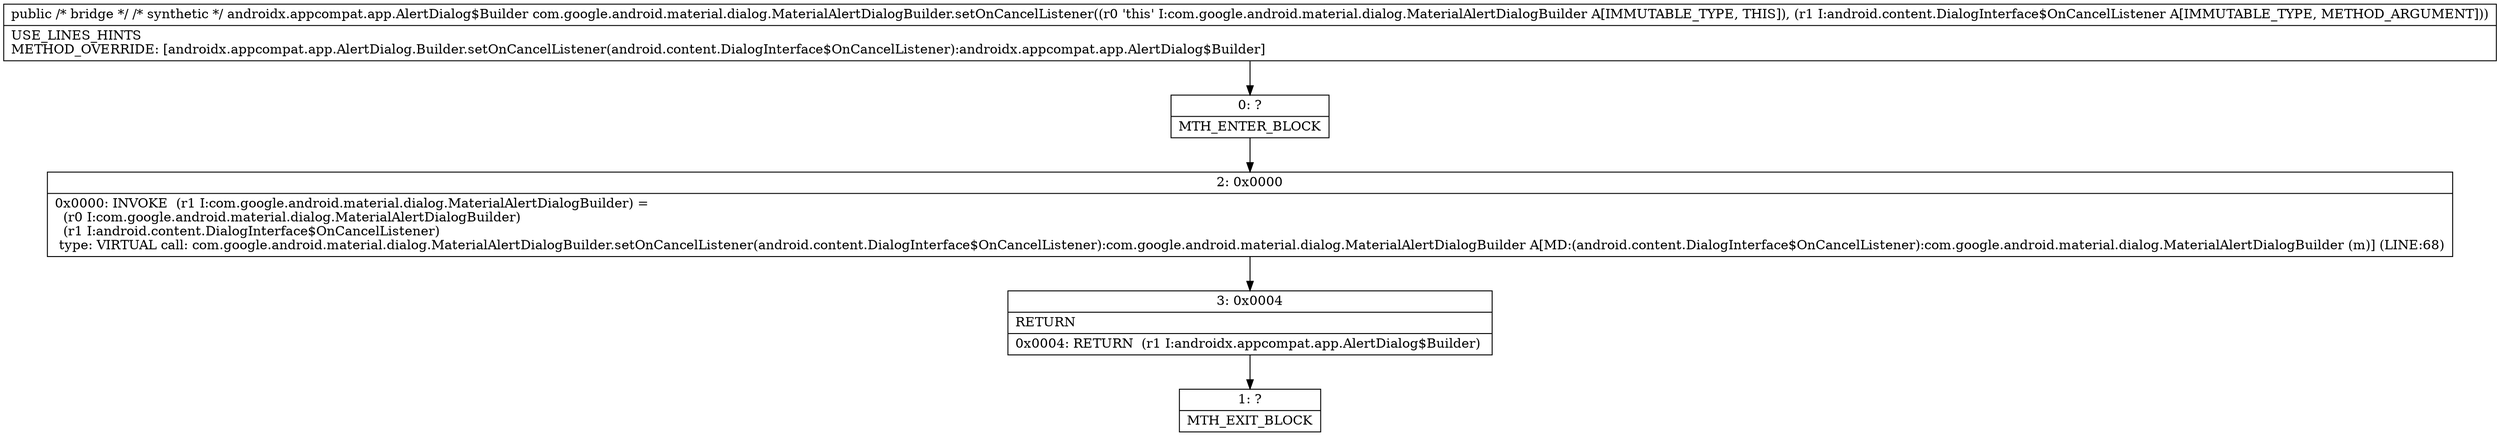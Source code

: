 digraph "CFG forcom.google.android.material.dialog.MaterialAlertDialogBuilder.setOnCancelListener(Landroid\/content\/DialogInterface$OnCancelListener;)Landroidx\/appcompat\/app\/AlertDialog$Builder;" {
Node_0 [shape=record,label="{0\:\ ?|MTH_ENTER_BLOCK\l}"];
Node_2 [shape=record,label="{2\:\ 0x0000|0x0000: INVOKE  (r1 I:com.google.android.material.dialog.MaterialAlertDialogBuilder) = \l  (r0 I:com.google.android.material.dialog.MaterialAlertDialogBuilder)\l  (r1 I:android.content.DialogInterface$OnCancelListener)\l type: VIRTUAL call: com.google.android.material.dialog.MaterialAlertDialogBuilder.setOnCancelListener(android.content.DialogInterface$OnCancelListener):com.google.android.material.dialog.MaterialAlertDialogBuilder A[MD:(android.content.DialogInterface$OnCancelListener):com.google.android.material.dialog.MaterialAlertDialogBuilder (m)] (LINE:68)\l}"];
Node_3 [shape=record,label="{3\:\ 0x0004|RETURN\l|0x0004: RETURN  (r1 I:androidx.appcompat.app.AlertDialog$Builder) \l}"];
Node_1 [shape=record,label="{1\:\ ?|MTH_EXIT_BLOCK\l}"];
MethodNode[shape=record,label="{public \/* bridge *\/ \/* synthetic *\/ androidx.appcompat.app.AlertDialog$Builder com.google.android.material.dialog.MaterialAlertDialogBuilder.setOnCancelListener((r0 'this' I:com.google.android.material.dialog.MaterialAlertDialogBuilder A[IMMUTABLE_TYPE, THIS]), (r1 I:android.content.DialogInterface$OnCancelListener A[IMMUTABLE_TYPE, METHOD_ARGUMENT]))  | USE_LINES_HINTS\lMETHOD_OVERRIDE: [androidx.appcompat.app.AlertDialog.Builder.setOnCancelListener(android.content.DialogInterface$OnCancelListener):androidx.appcompat.app.AlertDialog$Builder]\l}"];
MethodNode -> Node_0;Node_0 -> Node_2;
Node_2 -> Node_3;
Node_3 -> Node_1;
}

